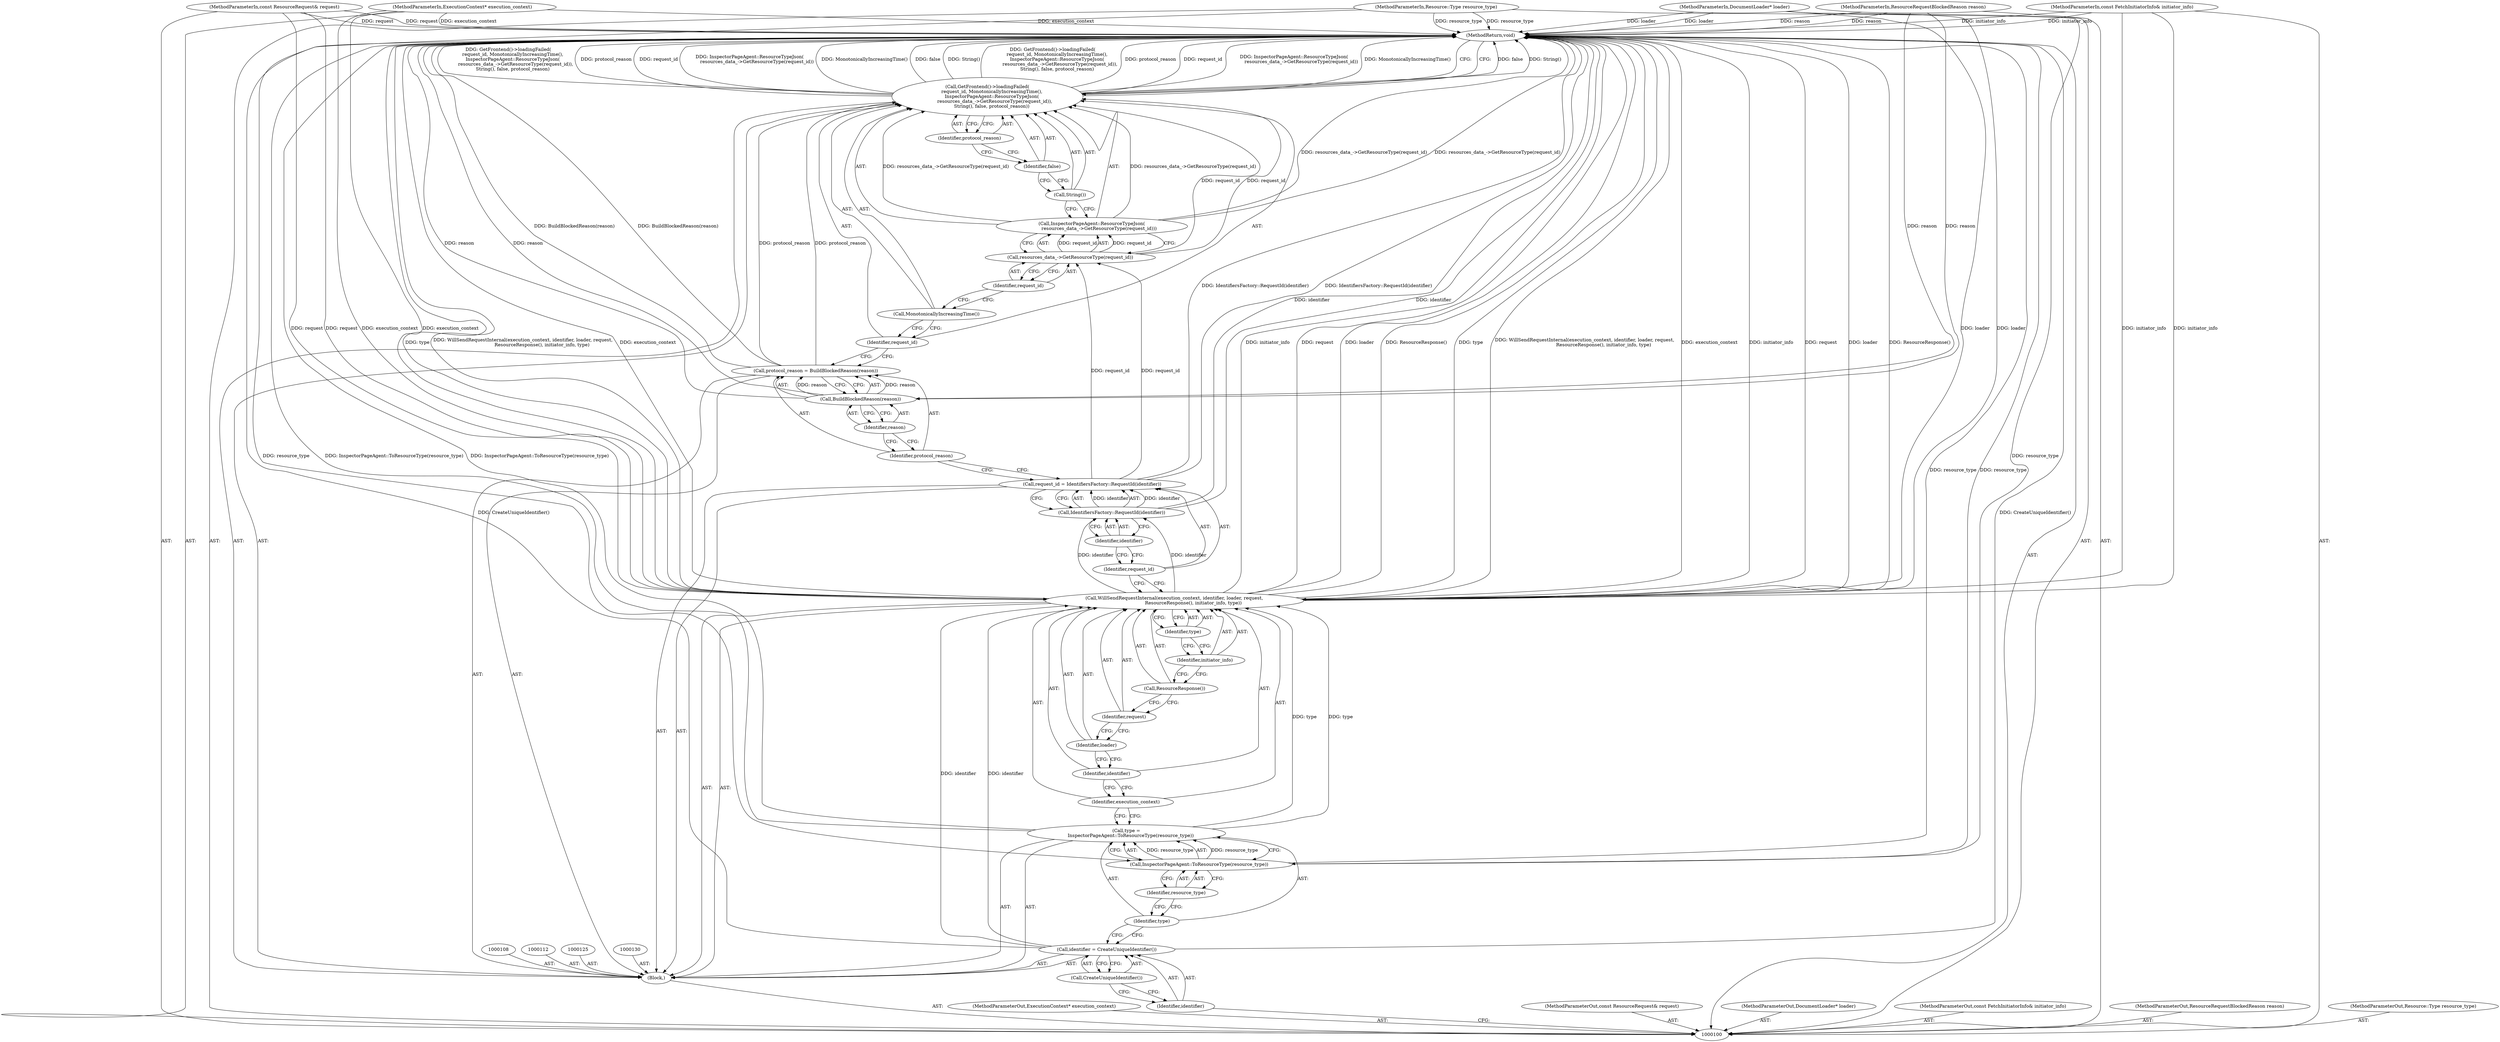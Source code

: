 digraph "0_Chrome_1c40f9042ae2d6ee7483d72998aabb5e73b2ff60" {
"1000144" [label="(MethodReturn,void)"];
"1000116" [label="(Identifier,resource_type)"];
"1000115" [label="(Call,InspectorPageAgent::ToResourceType(resource_type))"];
"1000118" [label="(Identifier,execution_context)"];
"1000117" [label="(Call,WillSendRequestInternal(execution_context, identifier, loader, request,\n                          ResourceResponse(), initiator_info, type))"];
"1000119" [label="(Identifier,identifier)"];
"1000120" [label="(Identifier,loader)"];
"1000121" [label="(Identifier,request)"];
"1000122" [label="(Call,ResourceResponse())"];
"1000123" [label="(Identifier,initiator_info)"];
"1000124" [label="(Identifier,type)"];
"1000126" [label="(Call,request_id = IdentifiersFactory::RequestId(identifier))"];
"1000127" [label="(Identifier,request_id)"];
"1000128" [label="(Call,IdentifiersFactory::RequestId(identifier))"];
"1000129" [label="(Identifier,identifier)"];
"1000131" [label="(Call,protocol_reason = BuildBlockedReason(reason))"];
"1000132" [label="(Identifier,protocol_reason)"];
"1000133" [label="(Call,BuildBlockedReason(reason))"];
"1000134" [label="(Identifier,reason)"];
"1000135" [label="(Call,GetFrontend()->loadingFailed(\n      request_id, MonotonicallyIncreasingTime(),\n      InspectorPageAgent::ResourceTypeJson(\n          resources_data_->GetResourceType(request_id)),\n      String(), false, protocol_reason))"];
"1000137" [label="(Call,MonotonicallyIncreasingTime())"];
"1000136" [label="(Identifier,request_id)"];
"1000138" [label="(Call,InspectorPageAgent::ResourceTypeJson(\n          resources_data_->GetResourceType(request_id)))"];
"1000101" [label="(MethodParameterIn,ExecutionContext* execution_context)"];
"1000213" [label="(MethodParameterOut,ExecutionContext* execution_context)"];
"1000139" [label="(Call,resources_data_->GetResourceType(request_id))"];
"1000140" [label="(Identifier,request_id)"];
"1000142" [label="(Identifier,false)"];
"1000143" [label="(Identifier,protocol_reason)"];
"1000141" [label="(Call,String())"];
"1000102" [label="(MethodParameterIn,const ResourceRequest& request)"];
"1000214" [label="(MethodParameterOut,const ResourceRequest& request)"];
"1000103" [label="(MethodParameterIn,DocumentLoader* loader)"];
"1000215" [label="(MethodParameterOut,DocumentLoader* loader)"];
"1000104" [label="(MethodParameterIn,const FetchInitiatorInfo& initiator_info)"];
"1000216" [label="(MethodParameterOut,const FetchInitiatorInfo& initiator_info)"];
"1000105" [label="(MethodParameterIn,ResourceRequestBlockedReason reason)"];
"1000217" [label="(MethodParameterOut,ResourceRequestBlockedReason reason)"];
"1000107" [label="(Block,)"];
"1000106" [label="(MethodParameterIn,Resource::Type resource_type)"];
"1000218" [label="(MethodParameterOut,Resource::Type resource_type)"];
"1000109" [label="(Call,identifier = CreateUniqueIdentifier())"];
"1000110" [label="(Identifier,identifier)"];
"1000111" [label="(Call,CreateUniqueIdentifier())"];
"1000113" [label="(Call,type =\n      InspectorPageAgent::ToResourceType(resource_type))"];
"1000114" [label="(Identifier,type)"];
"1000144" -> "1000100"  [label="AST: "];
"1000144" -> "1000135"  [label="CFG: "];
"1000117" -> "1000144"  [label="DDG: WillSendRequestInternal(execution_context, identifier, loader, request,\n                          ResourceResponse(), initiator_info, type)"];
"1000117" -> "1000144"  [label="DDG: execution_context"];
"1000117" -> "1000144"  [label="DDG: initiator_info"];
"1000117" -> "1000144"  [label="DDG: request"];
"1000117" -> "1000144"  [label="DDG: loader"];
"1000117" -> "1000144"  [label="DDG: ResourceResponse()"];
"1000117" -> "1000144"  [label="DDG: type"];
"1000135" -> "1000144"  [label="DDG: false"];
"1000135" -> "1000144"  [label="DDG: String()"];
"1000135" -> "1000144"  [label="DDG: GetFrontend()->loadingFailed(\n      request_id, MonotonicallyIncreasingTime(),\n      InspectorPageAgent::ResourceTypeJson(\n          resources_data_->GetResourceType(request_id)),\n      String(), false, protocol_reason)"];
"1000135" -> "1000144"  [label="DDG: protocol_reason"];
"1000135" -> "1000144"  [label="DDG: request_id"];
"1000135" -> "1000144"  [label="DDG: InspectorPageAgent::ResourceTypeJson(\n          resources_data_->GetResourceType(request_id))"];
"1000135" -> "1000144"  [label="DDG: MonotonicallyIncreasingTime()"];
"1000104" -> "1000144"  [label="DDG: initiator_info"];
"1000105" -> "1000144"  [label="DDG: reason"];
"1000138" -> "1000144"  [label="DDG: resources_data_->GetResourceType(request_id)"];
"1000128" -> "1000144"  [label="DDG: identifier"];
"1000103" -> "1000144"  [label="DDG: loader"];
"1000133" -> "1000144"  [label="DDG: reason"];
"1000113" -> "1000144"  [label="DDG: InspectorPageAgent::ToResourceType(resource_type)"];
"1000131" -> "1000144"  [label="DDG: BuildBlockedReason(reason)"];
"1000102" -> "1000144"  [label="DDG: request"];
"1000101" -> "1000144"  [label="DDG: execution_context"];
"1000126" -> "1000144"  [label="DDG: IdentifiersFactory::RequestId(identifier)"];
"1000109" -> "1000144"  [label="DDG: CreateUniqueIdentifier()"];
"1000115" -> "1000144"  [label="DDG: resource_type"];
"1000106" -> "1000144"  [label="DDG: resource_type"];
"1000116" -> "1000115"  [label="AST: "];
"1000116" -> "1000114"  [label="CFG: "];
"1000115" -> "1000116"  [label="CFG: "];
"1000115" -> "1000113"  [label="AST: "];
"1000115" -> "1000116"  [label="CFG: "];
"1000116" -> "1000115"  [label="AST: "];
"1000113" -> "1000115"  [label="CFG: "];
"1000115" -> "1000144"  [label="DDG: resource_type"];
"1000115" -> "1000113"  [label="DDG: resource_type"];
"1000106" -> "1000115"  [label="DDG: resource_type"];
"1000118" -> "1000117"  [label="AST: "];
"1000118" -> "1000113"  [label="CFG: "];
"1000119" -> "1000118"  [label="CFG: "];
"1000117" -> "1000107"  [label="AST: "];
"1000117" -> "1000124"  [label="CFG: "];
"1000118" -> "1000117"  [label="AST: "];
"1000119" -> "1000117"  [label="AST: "];
"1000120" -> "1000117"  [label="AST: "];
"1000121" -> "1000117"  [label="AST: "];
"1000122" -> "1000117"  [label="AST: "];
"1000123" -> "1000117"  [label="AST: "];
"1000124" -> "1000117"  [label="AST: "];
"1000127" -> "1000117"  [label="CFG: "];
"1000117" -> "1000144"  [label="DDG: WillSendRequestInternal(execution_context, identifier, loader, request,\n                          ResourceResponse(), initiator_info, type)"];
"1000117" -> "1000144"  [label="DDG: execution_context"];
"1000117" -> "1000144"  [label="DDG: initiator_info"];
"1000117" -> "1000144"  [label="DDG: request"];
"1000117" -> "1000144"  [label="DDG: loader"];
"1000117" -> "1000144"  [label="DDG: ResourceResponse()"];
"1000117" -> "1000144"  [label="DDG: type"];
"1000101" -> "1000117"  [label="DDG: execution_context"];
"1000109" -> "1000117"  [label="DDG: identifier"];
"1000103" -> "1000117"  [label="DDG: loader"];
"1000102" -> "1000117"  [label="DDG: request"];
"1000104" -> "1000117"  [label="DDG: initiator_info"];
"1000113" -> "1000117"  [label="DDG: type"];
"1000117" -> "1000128"  [label="DDG: identifier"];
"1000119" -> "1000117"  [label="AST: "];
"1000119" -> "1000118"  [label="CFG: "];
"1000120" -> "1000119"  [label="CFG: "];
"1000120" -> "1000117"  [label="AST: "];
"1000120" -> "1000119"  [label="CFG: "];
"1000121" -> "1000120"  [label="CFG: "];
"1000121" -> "1000117"  [label="AST: "];
"1000121" -> "1000120"  [label="CFG: "];
"1000122" -> "1000121"  [label="CFG: "];
"1000122" -> "1000117"  [label="AST: "];
"1000122" -> "1000121"  [label="CFG: "];
"1000123" -> "1000122"  [label="CFG: "];
"1000123" -> "1000117"  [label="AST: "];
"1000123" -> "1000122"  [label="CFG: "];
"1000124" -> "1000123"  [label="CFG: "];
"1000124" -> "1000117"  [label="AST: "];
"1000124" -> "1000123"  [label="CFG: "];
"1000117" -> "1000124"  [label="CFG: "];
"1000126" -> "1000107"  [label="AST: "];
"1000126" -> "1000128"  [label="CFG: "];
"1000127" -> "1000126"  [label="AST: "];
"1000128" -> "1000126"  [label="AST: "];
"1000132" -> "1000126"  [label="CFG: "];
"1000126" -> "1000144"  [label="DDG: IdentifiersFactory::RequestId(identifier)"];
"1000128" -> "1000126"  [label="DDG: identifier"];
"1000126" -> "1000139"  [label="DDG: request_id"];
"1000127" -> "1000126"  [label="AST: "];
"1000127" -> "1000117"  [label="CFG: "];
"1000129" -> "1000127"  [label="CFG: "];
"1000128" -> "1000126"  [label="AST: "];
"1000128" -> "1000129"  [label="CFG: "];
"1000129" -> "1000128"  [label="AST: "];
"1000126" -> "1000128"  [label="CFG: "];
"1000128" -> "1000144"  [label="DDG: identifier"];
"1000128" -> "1000126"  [label="DDG: identifier"];
"1000117" -> "1000128"  [label="DDG: identifier"];
"1000129" -> "1000128"  [label="AST: "];
"1000129" -> "1000127"  [label="CFG: "];
"1000128" -> "1000129"  [label="CFG: "];
"1000131" -> "1000107"  [label="AST: "];
"1000131" -> "1000133"  [label="CFG: "];
"1000132" -> "1000131"  [label="AST: "];
"1000133" -> "1000131"  [label="AST: "];
"1000136" -> "1000131"  [label="CFG: "];
"1000131" -> "1000144"  [label="DDG: BuildBlockedReason(reason)"];
"1000133" -> "1000131"  [label="DDG: reason"];
"1000131" -> "1000135"  [label="DDG: protocol_reason"];
"1000132" -> "1000131"  [label="AST: "];
"1000132" -> "1000126"  [label="CFG: "];
"1000134" -> "1000132"  [label="CFG: "];
"1000133" -> "1000131"  [label="AST: "];
"1000133" -> "1000134"  [label="CFG: "];
"1000134" -> "1000133"  [label="AST: "];
"1000131" -> "1000133"  [label="CFG: "];
"1000133" -> "1000144"  [label="DDG: reason"];
"1000133" -> "1000131"  [label="DDG: reason"];
"1000105" -> "1000133"  [label="DDG: reason"];
"1000134" -> "1000133"  [label="AST: "];
"1000134" -> "1000132"  [label="CFG: "];
"1000133" -> "1000134"  [label="CFG: "];
"1000135" -> "1000107"  [label="AST: "];
"1000135" -> "1000143"  [label="CFG: "];
"1000136" -> "1000135"  [label="AST: "];
"1000137" -> "1000135"  [label="AST: "];
"1000138" -> "1000135"  [label="AST: "];
"1000141" -> "1000135"  [label="AST: "];
"1000142" -> "1000135"  [label="AST: "];
"1000143" -> "1000135"  [label="AST: "];
"1000144" -> "1000135"  [label="CFG: "];
"1000135" -> "1000144"  [label="DDG: false"];
"1000135" -> "1000144"  [label="DDG: String()"];
"1000135" -> "1000144"  [label="DDG: GetFrontend()->loadingFailed(\n      request_id, MonotonicallyIncreasingTime(),\n      InspectorPageAgent::ResourceTypeJson(\n          resources_data_->GetResourceType(request_id)),\n      String(), false, protocol_reason)"];
"1000135" -> "1000144"  [label="DDG: protocol_reason"];
"1000135" -> "1000144"  [label="DDG: request_id"];
"1000135" -> "1000144"  [label="DDG: InspectorPageAgent::ResourceTypeJson(\n          resources_data_->GetResourceType(request_id))"];
"1000135" -> "1000144"  [label="DDG: MonotonicallyIncreasingTime()"];
"1000139" -> "1000135"  [label="DDG: request_id"];
"1000138" -> "1000135"  [label="DDG: resources_data_->GetResourceType(request_id)"];
"1000131" -> "1000135"  [label="DDG: protocol_reason"];
"1000137" -> "1000135"  [label="AST: "];
"1000137" -> "1000136"  [label="CFG: "];
"1000140" -> "1000137"  [label="CFG: "];
"1000136" -> "1000135"  [label="AST: "];
"1000136" -> "1000131"  [label="CFG: "];
"1000137" -> "1000136"  [label="CFG: "];
"1000138" -> "1000135"  [label="AST: "];
"1000138" -> "1000139"  [label="CFG: "];
"1000139" -> "1000138"  [label="AST: "];
"1000141" -> "1000138"  [label="CFG: "];
"1000138" -> "1000144"  [label="DDG: resources_data_->GetResourceType(request_id)"];
"1000138" -> "1000135"  [label="DDG: resources_data_->GetResourceType(request_id)"];
"1000139" -> "1000138"  [label="DDG: request_id"];
"1000101" -> "1000100"  [label="AST: "];
"1000101" -> "1000144"  [label="DDG: execution_context"];
"1000101" -> "1000117"  [label="DDG: execution_context"];
"1000213" -> "1000100"  [label="AST: "];
"1000139" -> "1000138"  [label="AST: "];
"1000139" -> "1000140"  [label="CFG: "];
"1000140" -> "1000139"  [label="AST: "];
"1000138" -> "1000139"  [label="CFG: "];
"1000139" -> "1000135"  [label="DDG: request_id"];
"1000139" -> "1000138"  [label="DDG: request_id"];
"1000126" -> "1000139"  [label="DDG: request_id"];
"1000140" -> "1000139"  [label="AST: "];
"1000140" -> "1000137"  [label="CFG: "];
"1000139" -> "1000140"  [label="CFG: "];
"1000142" -> "1000135"  [label="AST: "];
"1000142" -> "1000141"  [label="CFG: "];
"1000143" -> "1000142"  [label="CFG: "];
"1000143" -> "1000135"  [label="AST: "];
"1000143" -> "1000142"  [label="CFG: "];
"1000135" -> "1000143"  [label="CFG: "];
"1000141" -> "1000135"  [label="AST: "];
"1000141" -> "1000138"  [label="CFG: "];
"1000142" -> "1000141"  [label="CFG: "];
"1000102" -> "1000100"  [label="AST: "];
"1000102" -> "1000144"  [label="DDG: request"];
"1000102" -> "1000117"  [label="DDG: request"];
"1000214" -> "1000100"  [label="AST: "];
"1000103" -> "1000100"  [label="AST: "];
"1000103" -> "1000144"  [label="DDG: loader"];
"1000103" -> "1000117"  [label="DDG: loader"];
"1000215" -> "1000100"  [label="AST: "];
"1000104" -> "1000100"  [label="AST: "];
"1000104" -> "1000144"  [label="DDG: initiator_info"];
"1000104" -> "1000117"  [label="DDG: initiator_info"];
"1000216" -> "1000100"  [label="AST: "];
"1000105" -> "1000100"  [label="AST: "];
"1000105" -> "1000144"  [label="DDG: reason"];
"1000105" -> "1000133"  [label="DDG: reason"];
"1000217" -> "1000100"  [label="AST: "];
"1000107" -> "1000100"  [label="AST: "];
"1000108" -> "1000107"  [label="AST: "];
"1000109" -> "1000107"  [label="AST: "];
"1000112" -> "1000107"  [label="AST: "];
"1000113" -> "1000107"  [label="AST: "];
"1000117" -> "1000107"  [label="AST: "];
"1000125" -> "1000107"  [label="AST: "];
"1000126" -> "1000107"  [label="AST: "];
"1000130" -> "1000107"  [label="AST: "];
"1000131" -> "1000107"  [label="AST: "];
"1000135" -> "1000107"  [label="AST: "];
"1000106" -> "1000100"  [label="AST: "];
"1000106" -> "1000144"  [label="DDG: resource_type"];
"1000106" -> "1000115"  [label="DDG: resource_type"];
"1000218" -> "1000100"  [label="AST: "];
"1000109" -> "1000107"  [label="AST: "];
"1000109" -> "1000111"  [label="CFG: "];
"1000110" -> "1000109"  [label="AST: "];
"1000111" -> "1000109"  [label="AST: "];
"1000114" -> "1000109"  [label="CFG: "];
"1000109" -> "1000144"  [label="DDG: CreateUniqueIdentifier()"];
"1000109" -> "1000117"  [label="DDG: identifier"];
"1000110" -> "1000109"  [label="AST: "];
"1000110" -> "1000100"  [label="CFG: "];
"1000111" -> "1000110"  [label="CFG: "];
"1000111" -> "1000109"  [label="AST: "];
"1000111" -> "1000110"  [label="CFG: "];
"1000109" -> "1000111"  [label="CFG: "];
"1000113" -> "1000107"  [label="AST: "];
"1000113" -> "1000115"  [label="CFG: "];
"1000114" -> "1000113"  [label="AST: "];
"1000115" -> "1000113"  [label="AST: "];
"1000118" -> "1000113"  [label="CFG: "];
"1000113" -> "1000144"  [label="DDG: InspectorPageAgent::ToResourceType(resource_type)"];
"1000115" -> "1000113"  [label="DDG: resource_type"];
"1000113" -> "1000117"  [label="DDG: type"];
"1000114" -> "1000113"  [label="AST: "];
"1000114" -> "1000109"  [label="CFG: "];
"1000116" -> "1000114"  [label="CFG: "];
}
